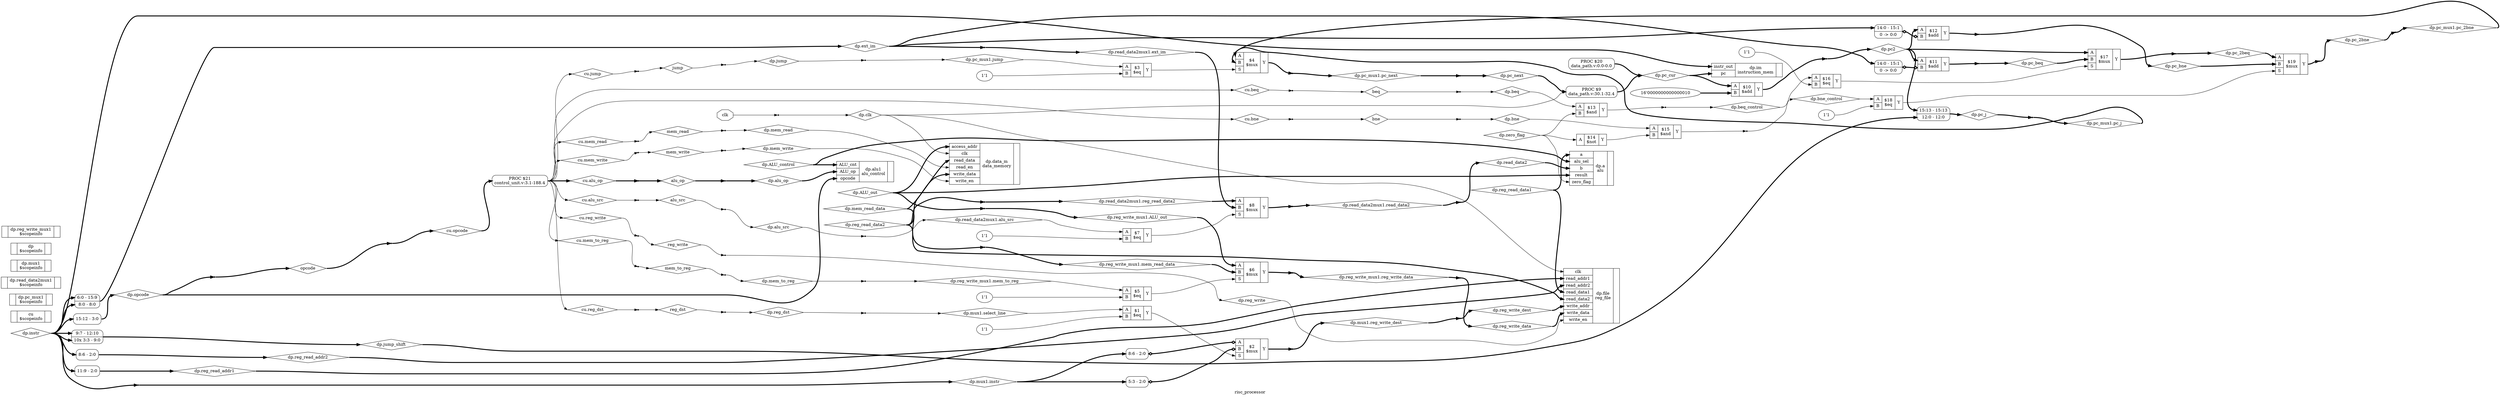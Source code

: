 digraph "risc_processor" {
label="risc_processor";
rankdir="LR";
remincross=true;
n1 [ shape=diamond, label="cu.opcode", color="black", fontcolor="black"];
n2 [ shape=diamond, label="cu.alu_op", color="black", fontcolor="black"];
n3 [ shape=diamond, label="cu.jump", color="black", fontcolor="black"];
n4 [ shape=diamond, label="cu.beq", color="black", fontcolor="black"];
n5 [ shape=diamond, label="cu.bne", color="black", fontcolor="black"];
n6 [ shape=diamond, label="cu.mem_read", color="black", fontcolor="black"];
n7 [ shape=diamond, label="cu.mem_write", color="black", fontcolor="black"];
n8 [ shape=diamond, label="cu.alu_src", color="black", fontcolor="black"];
n9 [ shape=diamond, label="cu.reg_dst", color="black", fontcolor="black"];
n10 [ shape=diamond, label="cu.mem_to_reg", color="black", fontcolor="black"];
n11 [ shape=diamond, label="cu.reg_write", color="black", fontcolor="black"];
n32 [ shape=diamond, label="dp.reg_write_mux1.mem_to_reg", color="black", fontcolor="black"];
n33 [ shape=diamond, label="dp.reg_write_mux1.mem_read_data", color="black", fontcolor="black"];
n34 [ shape=diamond, label="dp.reg_write_mux1.ALU_out", color="black", fontcolor="black"];
n35 [ shape=diamond, label="dp.reg_write_mux1.reg_write_data", color="black", fontcolor="black"];
n38 [ shape=diamond, label="dp.pc_mux1.jump", color="black", fontcolor="black"];
n39 [ shape=diamond, label="dp.pc_mux1.pc_j", color="black", fontcolor="black"];
n40 [ shape=diamond, label="dp.pc_mux1.pc_2bne", color="black", fontcolor="black"];
n41 [ shape=diamond, label="dp.pc_mux1.pc_next", color="black", fontcolor="black"];
n44 [ shape=diamond, label="dp.read_data2mux1.alu_src", color="black", fontcolor="black"];
n45 [ shape=diamond, label="dp.read_data2mux1.ext_im", color="black", fontcolor="black"];
n46 [ shape=diamond, label="dp.read_data2mux1.reg_read_data2", color="black", fontcolor="black"];
n47 [ shape=diamond, label="dp.read_data2mux1.read_data2", color="black", fontcolor="black"];
n50 [ shape=diamond, label="dp.mux1.select_line", color="black", fontcolor="black"];
n51 [ shape=diamond, label="dp.mux1.instr", color="black", fontcolor="black"];
n52 [ shape=diamond, label="dp.mux1.reg_write_dest", color="black", fontcolor="black"];
n55 [ shape=diamond, label="dp.clk", color="black", fontcolor="black"];
n56 [ shape=diamond, label="dp.jump", color="black", fontcolor="black"];
n57 [ shape=diamond, label="dp.beq", color="black", fontcolor="black"];
n58 [ shape=diamond, label="dp.mem_read", color="black", fontcolor="black"];
n59 [ shape=diamond, label="dp.mem_write", color="black", fontcolor="black"];
n60 [ shape=diamond, label="dp.alu_src", color="black", fontcolor="black"];
n61 [ shape=diamond, label="dp.reg_dst", color="black", fontcolor="black"];
n62 [ shape=diamond, label="dp.mem_to_reg", color="black", fontcolor="black"];
n63 [ shape=diamond, label="dp.reg_write", color="black", fontcolor="black"];
n64 [ shape=diamond, label="dp.bne", color="black", fontcolor="black"];
n65 [ shape=diamond, label="dp.alu_op", color="black", fontcolor="black"];
n66 [ shape=diamond, label="dp.opcode", color="black", fontcolor="black"];
n67 [ shape=diamond, label="dp.pc_cur", color="black", fontcolor="black"];
n68 [ shape=diamond, label="dp.pc_next", color="black", fontcolor="black"];
n69 [ shape=diamond, label="dp.pc2", color="black", fontcolor="black"];
n70 [ shape=diamond, label="dp.instr", color="black", fontcolor="black"];
n71 [ shape=diamond, label="dp.reg_write_dest", color="black", fontcolor="black"];
n72 [ shape=diamond, label="dp.reg_write_data", color="black", fontcolor="black"];
n73 [ shape=diamond, label="dp.reg_read_addr1", color="black", fontcolor="black"];
n74 [ shape=diamond, label="dp.reg_read_data1", color="black", fontcolor="black"];
n75 [ shape=diamond, label="dp.reg_read_addr2", color="black", fontcolor="black"];
n76 [ shape=diamond, label="dp.reg_read_data2", color="black", fontcolor="black"];
n77 [ shape=diamond, label="dp.ext_im", color="black", fontcolor="black"];
n78 [ shape=diamond, label="dp.read_data2", color="black", fontcolor="black"];
n79 [ shape=diamond, label="dp.ALU_control", color="black", fontcolor="black"];
n80 [ shape=diamond, label="dp.ALU_out", color="black", fontcolor="black"];
n81 [ shape=diamond, label="dp.zero_flag", color="black", fontcolor="black"];
n82 [ shape=diamond, label="dp.pc_j", color="black", fontcolor="black"];
n83 [ shape=diamond, label="dp.pc_beq", color="black", fontcolor="black"];
n84 [ shape=diamond, label="dp.pc_2beq", color="black", fontcolor="black"];
n85 [ shape=diamond, label="dp.pc_2bne", color="black", fontcolor="black"];
n86 [ shape=diamond, label="dp.pc_bne", color="black", fontcolor="black"];
n87 [ shape=diamond, label="dp.beq_control", color="black", fontcolor="black"];
n88 [ shape=diamond, label="dp.jump_shift", color="black", fontcolor="black"];
n89 [ shape=diamond, label="dp.mem_read_data", color="black", fontcolor="black"];
n95 [ shape=diamond, label="dp.bne_control", color="black", fontcolor="black"];
n103 [ shape=diamond, label="opcode", color="black", fontcolor="black"];
n104 [ shape=diamond, label="alu_op", color="black", fontcolor="black"];
n105 [ shape=diamond, label="reg_write", color="black", fontcolor="black"];
n106 [ shape=diamond, label="mem_to_reg", color="black", fontcolor="black"];
n107 [ shape=diamond, label="reg_dst", color="black", fontcolor="black"];
n108 [ shape=diamond, label="alu_src", color="black", fontcolor="black"];
n109 [ shape=diamond, label="mem_write", color="black", fontcolor="black"];
n110 [ shape=diamond, label="mem_read", color="black", fontcolor="black"];
n111 [ shape=diamond, label="beq", color="black", fontcolor="black"];
n112 [ shape=diamond, label="bne", color="black", fontcolor="black"];
n113 [ shape=diamond, label="jump", color="black", fontcolor="black"];
n114 [ shape=octagon, label="clk", color="black", fontcolor="black"];
c115 [ shape=record, label="{{}|cu\n$scopeinfo|{}}",  ];
c120 [ shape=record, label="{{<p116> A|<p117> B|<p118> S}|$6\n$mux|{<p119> Y}}",  ];
c121 [ shape=record, label="{{}|dp.pc_mux1\n$scopeinfo|{}}",  ];
c122 [ shape=record, label="{{<p116> A|<p117> B|<p118> S}|$4\n$mux|{<p119> Y}}",  ];
c123 [ shape=record, label="{{}|dp.read_data2mux1\n$scopeinfo|{}}",  ];
c124 [ shape=record, label="{{<p116> A|<p117> B|<p118> S}|$8\n$mux|{<p119> Y}}",  ];
c125 [ shape=record, label="{{}|dp.mux1\n$scopeinfo|{}}",  ];
c126 [ shape=record, label="{{<p116> A|<p117> B|<p118> S}|$2\n$mux|{<p119> Y}}",  ];
x0 [ shape=record, style=rounded, label="<s0> 5:3 - 2:0 ", color="black", fontcolor="black" ];
x0:e -> c126:p117:w [arrowhead=odiamond, arrowtail=odiamond, dir=both, color="black", fontcolor="black", style="setlinewidth(3)", label=""];
x1 [ shape=record, style=rounded, label="<s0> 8:6 - 2:0 ", color="black", fontcolor="black" ];
x1:e -> c126:p116:w [arrowhead=odiamond, arrowtail=odiamond, dir=both, color="black", fontcolor="black", style="setlinewidth(3)", label=""];
c127 [ shape=record, label="{{}|dp\n$scopeinfo|{}}",  ];
c130 [ shape=record, label="{{<p128> instr_out|<p129> pc}|dp.im\ninstruction_mem|{}}",  ];
v2 [ label="1'1" ];
c131 [ shape=record, label="{{<p116> A|<p117> B}|$1\n$eq|{<p119> Y}}",  ];
c139 [ shape=record, label="{{<p114> clk|<p132> read_addr1|<p133> read_addr2|<p134> read_data1|<p135> read_data2|<p136> write_addr|<p137> write_data|<p138> write_en}|dp.file\nreg_file|{}}",  ];
c142 [ shape=record, label="{{<p140> ALU_cnt|<p141> ALU_op|<p103> opcode}|dp.alu1\nalu_control|{}}",  ];
v3 [ label="1'1" ];
c143 [ shape=record, label="{{<p116> A|<p117> B}|$7\n$eq|{<p119> Y}}",  ];
c149 [ shape=record, label="{{<p144> a|<p145> alu_sel|<p146> b|<p147> result|<p148> zero_flag}|dp.a\nalu|{}}",  ];
c150 [ shape=record, label="{{<p116> A|<p117> B}|$11\n$add|{<p119> Y}}",  ];
x4 [ shape=record, style=rounded, label="<s1> 14:0 - 15:1 |0 -&gt; 0:0 ", color="black", fontcolor="black" ];
x4:e -> c150:p117:w [arrowhead=odiamond, arrowtail=odiamond, dir=both, color="black", fontcolor="black", style="setlinewidth(3)", label=""];
c151 [ shape=record, label="{{<p116> A|<p117> B}|$12\n$add|{<p119> Y}}",  ];
x5 [ shape=record, style=rounded, label="<s1> 14:0 - 15:1 |0 -&gt; 0:0 ", color="black", fontcolor="black" ];
x5:e -> c151:p117:w [arrowhead=odiamond, arrowtail=odiamond, dir=both, color="black", fontcolor="black", style="setlinewidth(3)", label=""];
c152 [ shape=record, label="{{<p116> A|<p117> B}|$13\n$and|{<p119> Y}}",  ];
c153 [ shape=record, label="{{<p116> A}|$14\n$not|{<p119> Y}}",  ];
c154 [ shape=record, label="{{<p116> A|<p117> B}|$15\n$and|{<p119> Y}}",  ];
v6 [ label="1'1" ];
c155 [ shape=record, label="{{<p116> A|<p117> B}|$16\n$eq|{<p119> Y}}",  ];
c156 [ shape=record, label="{{<p116> A|<p117> B|<p118> S}|$17\n$mux|{<p119> Y}}",  ];
v7 [ label="1'1" ];
c157 [ shape=record, label="{{<p116> A|<p117> B}|$18\n$eq|{<p119> Y}}",  ];
c158 [ shape=record, label="{{<p116> A|<p117> B|<p118> S}|$19\n$mux|{<p119> Y}}",  ];
v8 [ label="1'1" ];
c159 [ shape=record, label="{{<p116> A|<p117> B}|$3\n$eq|{<p119> Y}}",  ];
c163 [ shape=record, label="{{<p160> access_addr|<p114> clk|<p161> read_data|<p162> read_en|<p137> write_data|<p138> write_en}|dp.data_m\ndata_memory|{}}",  ];
v9 [ label="1'1" ];
c164 [ shape=record, label="{{<p116> A|<p117> B}|$5\n$eq|{<p119> Y}}",  ];
c165 [ shape=record, label="{{}|dp.reg_write_mux1\n$scopeinfo|{}}",  ];
v10 [ label="16'0000000000000010" ];
c166 [ shape=record, label="{{<p116> A|<p117> B}|$10\n$add|{<p119> Y}}",  ];
p11 [shape=box, style=rounded, label="PROC $21\ncontrol_unit.v:3.1-188.4", ];
p12 [shape=box, style=rounded, label="PROC $9\ndata_path.v:30.1-32.4", ];
p13 [shape=box, style=rounded, label="PROC $20\ndata_path.v:0.0-0.0", ];
x14 [shape=point, ];
x15 [ shape=record, style=rounded, label="<s0> 15:12 - 3:0 ", color="black", fontcolor="black" ];
x16 [ shape=record, style=rounded, label="<s0> 11:9 - 2:0 ", color="black", fontcolor="black" ];
x17 [ shape=record, style=rounded, label="<s0> 8:6 - 2:0 ", color="black", fontcolor="black" ];
x18 [ shape=record, style=rounded, label="<s1> 6:0 - 15:9 |<s0> 8:0 - 8:0 ", color="black", fontcolor="black" ];
x19 [shape=point, ];
x20 [shape=point, ];
x21 [shape=point, ];
x22 [shape=point, ];
x23 [shape=point, ];
x24 [shape=point, ];
x25 [ shape=record, style=rounded, label="<s10> 9:7 - 12:10 |<s9> 10x 3:3 - 9:0 ", color="black", fontcolor="black" ];
x26 [ shape=record, style=rounded, label="<s1> 15:13 - 15:13 |<s0> 12:0 - 12:0 ", color="black", fontcolor="black" ];
x27 [shape=point, ];
x28 [shape=point, ];
x29 [shape=point, ];
x30 [shape=point, ];
x31 [shape=point, ];
x32 [shape=point, ];
x33 [shape=point, ];
x34 [shape=point, ];
x35 [shape=point, ];
x36 [shape=point, ];
x37 [shape=point, ];
x38 [shape=point, ];
x39 [shape=point, ];
x40 [shape=point, ];
x41 [shape=point, ];
x42 [shape=point, ];
x43 [shape=point, ];
x44 [shape=point, ];
x45 [shape=point, ];
x46 [shape=point, ];
x47 [shape=point, ];
x48 [shape=point, ];
x49 [shape=point, ];
x50 [shape=point, ];
x51 [shape=point, ];
x52 [shape=point, ];
x53 [shape=point, ];
x54 [shape=point, ];
x55 [shape=point, ];
x56 [shape=point, ];
x57 [shape=point, ];
x58 [shape=point, ];
x59 [shape=point, ];
x60 [shape=point, ];
x61 [shape=point, ];
x62 [shape=point, ];
x63 [shape=point, ];
x64 [shape=point, ];
x65 [shape=point, ];
x66 [shape=point, ];
x67 [shape=point, ];
x68 [shape=point, ];
x68:e -> n1:w [color="black", fontcolor="black", style="setlinewidth(3)", label=""];
n1:e -> p11:w [color="black", fontcolor="black", style="setlinewidth(3)", label=""];
p11:e -> n10:w [color="black", fontcolor="black", label=""];
n10:e -> x66:w [color="black", fontcolor="black", label=""];
c157:p119:e -> c158:p118:w [color="black", fontcolor="black", label=""];
c158:p119:e -> x24:w [color="black", fontcolor="black", style="setlinewidth(3)", label=""];
x28:e -> n103:w [color="black", fontcolor="black", style="setlinewidth(3)", label=""];
n103:e -> x68:w [color="black", fontcolor="black", style="setlinewidth(3)", label=""];
x65:e -> n104:w [color="black", fontcolor="black", style="setlinewidth(3)", label=""];
n104:e -> x29:w [color="black", fontcolor="black", style="setlinewidth(3)", label=""];
x58:e -> n105:w [color="black", fontcolor="black", label=""];
n105:e -> x27:w [color="black", fontcolor="black", label=""];
x66:e -> n106:w [color="black", fontcolor="black", label=""];
n106:e -> x30:w [color="black", fontcolor="black", label=""];
x67:e -> n107:w [color="black", fontcolor="black", label=""];
n107:e -> x31:w [color="black", fontcolor="black", label=""];
x59:e -> n108:w [color="black", fontcolor="black", label=""];
n108:e -> x32:w [color="black", fontcolor="black", label=""];
x60:e -> n109:w [color="black", fontcolor="black", label=""];
n109:e -> x33:w [color="black", fontcolor="black", label=""];
p11:e -> n11:w [color="black", fontcolor="black", label=""];
n11:e -> x58:w [color="black", fontcolor="black", label=""];
x61:e -> n110:w [color="black", fontcolor="black", label=""];
n110:e -> x34:w [color="black", fontcolor="black", label=""];
x62:e -> n111:w [color="black", fontcolor="black", label=""];
n111:e -> x36:w [color="black", fontcolor="black", label=""];
x63:e -> n112:w [color="black", fontcolor="black", label=""];
n112:e -> x35:w [color="black", fontcolor="black", label=""];
x64:e -> n113:w [color="black", fontcolor="black", label=""];
n113:e -> x37:w [color="black", fontcolor="black", label=""];
n114:e -> x38:w [color="black", fontcolor="black", label=""];
p11:e -> n2:w [color="black", fontcolor="black", style="setlinewidth(3)", label=""];
n2:e -> x65:w [color="black", fontcolor="black", style="setlinewidth(3)", label=""];
p11:e -> n3:w [color="black", fontcolor="black", label=""];
n3:e -> x64:w [color="black", fontcolor="black", label=""];
x57:e -> n32:w [color="black", fontcolor="black", label=""];
n32:e -> c164:p116:w [color="black", fontcolor="black", label=""];
x56:e -> n33:w [color="black", fontcolor="black", style="setlinewidth(3)", label=""];
n33:e -> c120:p117:w [color="black", fontcolor="black", style="setlinewidth(3)", label=""];
x55:e -> n34:w [color="black", fontcolor="black", style="setlinewidth(3)", label=""];
n34:e -> c120:p116:w [color="black", fontcolor="black", style="setlinewidth(3)", label=""];
x53:e -> n35:w [color="black", fontcolor="black", style="setlinewidth(3)", label=""];
n35:e -> x54:w [color="black", fontcolor="black", style="setlinewidth(3)", label=""];
c164:p119:e -> c120:p118:w [color="black", fontcolor="black", label=""];
c120:p119:e -> x53:w [color="black", fontcolor="black", style="setlinewidth(3)", label=""];
x52:e -> n38:w [color="black", fontcolor="black", label=""];
n38:e -> c159:p116:w [color="black", fontcolor="black", label=""];
x51:e -> n39:w [color="black", fontcolor="black", style="setlinewidth(3)", label=""];
n39:e -> c122:p117:w [color="black", fontcolor="black", style="setlinewidth(3)", label=""];
p11:e -> n4:w [color="black", fontcolor="black", label=""];
n4:e -> x62:w [color="black", fontcolor="black", label=""];
x50:e -> n40:w [color="black", fontcolor="black", style="setlinewidth(3)", label=""];
n40:e -> c122:p116:w [color="black", fontcolor="black", style="setlinewidth(3)", label=""];
x48:e -> n41:w [color="black", fontcolor="black", style="setlinewidth(3)", label=""];
n41:e -> x49:w [color="black", fontcolor="black", style="setlinewidth(3)", label=""];
c159:p119:e -> c122:p118:w [color="black", fontcolor="black", label=""];
c122:p119:e -> x48:w [color="black", fontcolor="black", style="setlinewidth(3)", label=""];
x47:e -> n44:w [color="black", fontcolor="black", label=""];
n44:e -> c143:p116:w [color="black", fontcolor="black", label=""];
x46:e -> n45:w [color="black", fontcolor="black", style="setlinewidth(3)", label=""];
n45:e -> c124:p117:w [color="black", fontcolor="black", style="setlinewidth(3)", label=""];
x45:e -> n46:w [color="black", fontcolor="black", style="setlinewidth(3)", label=""];
n46:e -> c124:p116:w [color="black", fontcolor="black", style="setlinewidth(3)", label=""];
x43:e -> n47:w [color="black", fontcolor="black", style="setlinewidth(3)", label=""];
n47:e -> x44:w [color="black", fontcolor="black", style="setlinewidth(3)", label=""];
c143:p119:e -> c124:p118:w [color="black", fontcolor="black", label=""];
c124:p119:e -> x43:w [color="black", fontcolor="black", style="setlinewidth(3)", label=""];
p11:e -> n5:w [color="black", fontcolor="black", label=""];
n5:e -> x63:w [color="black", fontcolor="black", label=""];
x42:e -> n50:w [color="black", fontcolor="black", label=""];
n50:e -> c131:p116:w [color="black", fontcolor="black", label=""];
x41:e -> n51:w [color="black", fontcolor="black", style="setlinewidth(3)", label=""];
n51:e -> x0:s0:w [color="black", fontcolor="black", style="setlinewidth(3)", label=""];
n51:e -> x1:s0:w [color="black", fontcolor="black", style="setlinewidth(3)", label=""];
x39:e -> n52:w [color="black", fontcolor="black", style="setlinewidth(3)", label=""];
n52:e -> x40:w [color="black", fontcolor="black", style="setlinewidth(3)", label=""];
c131:p119:e -> c126:p118:w [color="black", fontcolor="black", label=""];
c126:p119:e -> x39:w [color="black", fontcolor="black", style="setlinewidth(3)", label=""];
x38:e -> n55:w [color="black", fontcolor="black", label=""];
n55:e -> c139:p114:w [color="black", fontcolor="black", label=""];
n55:e -> c163:p114:w [color="black", fontcolor="black", label=""];
n55:e -> p12:w [color="black", fontcolor="black", label=""];
x37:e -> n56:w [color="black", fontcolor="black", label=""];
n56:e -> x52:w [color="black", fontcolor="black", label=""];
x36:e -> n57:w [color="black", fontcolor="black", label=""];
n57:e -> c152:p116:w [color="black", fontcolor="black", label=""];
x34:e -> n58:w [color="black", fontcolor="black", label=""];
n58:e -> c163:p162:w [color="black", fontcolor="black", label=""];
x33:e -> n59:w [color="black", fontcolor="black", label=""];
n59:e -> c163:p138:w [color="black", fontcolor="black", label=""];
p11:e -> n6:w [color="black", fontcolor="black", label=""];
n6:e -> x61:w [color="black", fontcolor="black", label=""];
x32:e -> n60:w [color="black", fontcolor="black", label=""];
n60:e -> x47:w [color="black", fontcolor="black", label=""];
x31:e -> n61:w [color="black", fontcolor="black", label=""];
n61:e -> x42:w [color="black", fontcolor="black", label=""];
x30:e -> n62:w [color="black", fontcolor="black", label=""];
n62:e -> x57:w [color="black", fontcolor="black", label=""];
x27:e -> n63:w [color="black", fontcolor="black", label=""];
n63:e -> c139:p138:w [color="black", fontcolor="black", label=""];
x35:e -> n64:w [color="black", fontcolor="black", label=""];
n64:e -> c154:p116:w [color="black", fontcolor="black", label=""];
x29:e -> n65:w [color="black", fontcolor="black", style="setlinewidth(3)", label=""];
n65:e -> c142:p141:w [color="black", fontcolor="black", style="setlinewidth(3)", label=""];
x15:e -> n66:w [color="black", fontcolor="black", style="setlinewidth(3)", label=""];
n66:e -> c142:p103:w [color="black", fontcolor="black", style="setlinewidth(3)", label=""];
n66:e -> x28:w [color="black", fontcolor="black", style="setlinewidth(3)", label=""];
p12:e -> n67:w [color="black", fontcolor="black", style="setlinewidth(3)", label=""];
p13:e -> n67:w [color="black", fontcolor="black", style="setlinewidth(3)", label=""];
n67:e -> c130:p129:w [color="black", fontcolor="black", style="setlinewidth(3)", label=""];
n67:e -> c166:p116:w [color="black", fontcolor="black", style="setlinewidth(3)", label=""];
x49:e -> n68:w [color="black", fontcolor="black", style="setlinewidth(3)", label=""];
n68:e -> p12:w [color="black", fontcolor="black", style="setlinewidth(3)", label=""];
x14:e -> n69:w [color="black", fontcolor="black", style="setlinewidth(3)", label=""];
n69:e -> c150:p116:w [color="black", fontcolor="black", style="setlinewidth(3)", label=""];
n69:e -> c151:p116:w [color="black", fontcolor="black", style="setlinewidth(3)", label=""];
n69:e -> c156:p116:w [color="black", fontcolor="black", style="setlinewidth(3)", label=""];
n69:e -> x26:s1:w [color="black", fontcolor="black", style="setlinewidth(3)", label=""];
p11:e -> n7:w [color="black", fontcolor="black", label=""];
n7:e -> x60:w [color="black", fontcolor="black", label=""];
n70:e -> c130:p128:w [color="black", fontcolor="black", style="setlinewidth(3)", label=""];
n70:e -> x15:s0:w [color="black", fontcolor="black", style="setlinewidth(3)", label=""];
n70:e -> x16:s0:w [color="black", fontcolor="black", style="setlinewidth(3)", label=""];
n70:e -> x17:s0:w [color="black", fontcolor="black", style="setlinewidth(3)", label=""];
n70:e -> x18:s0:w [color="black", fontcolor="black", style="setlinewidth(3)", label=""];
n70:e -> x18:s1:w [color="black", fontcolor="black", style="setlinewidth(3)", label=""];
n70:e -> x25:s10:w [color="black", fontcolor="black", style="setlinewidth(3)", label=""];
n70:e -> x25:s9:w [color="black", fontcolor="black", style="setlinewidth(3)", label=""];
n70:e -> x41:w [color="black", fontcolor="black", style="setlinewidth(3)", label=""];
x40:e -> n71:w [color="black", fontcolor="black", style="setlinewidth(3)", label=""];
n71:e -> c139:p136:w [color="black", fontcolor="black", style="setlinewidth(3)", label=""];
x54:e -> n72:w [color="black", fontcolor="black", style="setlinewidth(3)", label=""];
n72:e -> c139:p137:w [color="black", fontcolor="black", style="setlinewidth(3)", label=""];
x16:e -> n73:w [color="black", fontcolor="black", style="setlinewidth(3)", label=""];
n73:e -> c139:p132:w [color="black", fontcolor="black", style="setlinewidth(3)", label=""];
n74:e -> c139:p134:w [color="black", fontcolor="black", style="setlinewidth(3)", label=""];
n74:e -> c149:p144:w [color="black", fontcolor="black", style="setlinewidth(3)", label=""];
x17:e -> n75:w [color="black", fontcolor="black", style="setlinewidth(3)", label=""];
n75:e -> c139:p133:w [color="black", fontcolor="black", style="setlinewidth(3)", label=""];
n76:e -> c139:p135:w [color="black", fontcolor="black", style="setlinewidth(3)", label=""];
n76:e -> c163:p137:w [color="black", fontcolor="black", style="setlinewidth(3)", label=""];
n76:e -> x45:w [color="black", fontcolor="black", style="setlinewidth(3)", label=""];
x18:e -> n77:w [color="black", fontcolor="black", style="setlinewidth(3)", label=""];
n77:e -> x46:w [color="black", fontcolor="black", style="setlinewidth(3)", label=""];
n77:e -> x4:s1:w [color="black", fontcolor="black", style="setlinewidth(3)", label=""];
n77:e -> x5:s1:w [color="black", fontcolor="black", style="setlinewidth(3)", label=""];
x44:e -> n78:w [color="black", fontcolor="black", style="setlinewidth(3)", label=""];
n78:e -> c149:p146:w [color="black", fontcolor="black", style="setlinewidth(3)", label=""];
n79:e -> c142:p140:w [color="black", fontcolor="black", style="setlinewidth(3)", label=""];
n79:e -> c149:p145:w [color="black", fontcolor="black", style="setlinewidth(3)", label=""];
p11:e -> n8:w [color="black", fontcolor="black", label=""];
n8:e -> x59:w [color="black", fontcolor="black", label=""];
n80:e -> c149:p147:w [color="black", fontcolor="black", style="setlinewidth(3)", label=""];
n80:e -> c163:p160:w [color="black", fontcolor="black", style="setlinewidth(3)", label=""];
n80:e -> x55:w [color="black", fontcolor="black", style="setlinewidth(3)", label=""];
n81:e -> c149:p148:w [color="black", fontcolor="black", label=""];
n81:e -> c152:p117:w [color="black", fontcolor="black", label=""];
n81:e -> c153:p116:w [color="black", fontcolor="black", label=""];
x26:e -> n82:w [color="black", fontcolor="black", style="setlinewidth(3)", label=""];
n82:e -> x51:w [color="black", fontcolor="black", style="setlinewidth(3)", label=""];
x19:e -> n83:w [color="black", fontcolor="black", style="setlinewidth(3)", label=""];
n83:e -> c156:p117:w [color="black", fontcolor="black", style="setlinewidth(3)", label=""];
x23:e -> n84:w [color="black", fontcolor="black", style="setlinewidth(3)", label=""];
n84:e -> c158:p116:w [color="black", fontcolor="black", style="setlinewidth(3)", label=""];
x24:e -> n85:w [color="black", fontcolor="black", style="setlinewidth(3)", label=""];
n85:e -> x50:w [color="black", fontcolor="black", style="setlinewidth(3)", label=""];
x20:e -> n86:w [color="black", fontcolor="black", style="setlinewidth(3)", label=""];
n86:e -> c158:p117:w [color="black", fontcolor="black", style="setlinewidth(3)", label=""];
x21:e -> n87:w [color="black", fontcolor="black", label=""];
n87:e -> c155:p116:w [color="black", fontcolor="black", label=""];
x25:e -> n88:w [color="black", fontcolor="black", style="setlinewidth(3)", label=""];
n88:e -> x26:s0:w [color="black", fontcolor="black", style="setlinewidth(3)", label=""];
n89:e -> c163:p161:w [color="black", fontcolor="black", style="setlinewidth(3)", label=""];
n89:e -> x56:w [color="black", fontcolor="black", style="setlinewidth(3)", label=""];
p11:e -> n9:w [color="black", fontcolor="black", label=""];
n9:e -> x67:w [color="black", fontcolor="black", label=""];
c166:p119:e -> x14:w [color="black", fontcolor="black", style="setlinewidth(3)", label=""];
c150:p119:e -> x19:w [color="black", fontcolor="black", style="setlinewidth(3)", label=""];
c151:p119:e -> x20:w [color="black", fontcolor="black", style="setlinewidth(3)", label=""];
c152:p119:e -> x21:w [color="black", fontcolor="black", label=""];
x22:e -> n95:w [color="black", fontcolor="black", label=""];
n95:e -> c157:p116:w [color="black", fontcolor="black", label=""];
c153:p119:e -> c154:p117:w [color="black", fontcolor="black", label=""];
c154:p119:e -> x22:w [color="black", fontcolor="black", label=""];
c155:p119:e -> c156:p118:w [color="black", fontcolor="black", label=""];
c156:p119:e -> x23:w [color="black", fontcolor="black", style="setlinewidth(3)", label=""];
v10:e -> c166:p117:w [color="black", fontcolor="black", style="setlinewidth(3)", label=""];
v2:e -> c131:p117:w [color="black", fontcolor="black", label=""];
v3:e -> c143:p117:w [color="black", fontcolor="black", label=""];
v6:e -> c155:p117:w [color="black", fontcolor="black", label=""];
v7:e -> c157:p117:w [color="black", fontcolor="black", label=""];
v8:e -> c159:p117:w [color="black", fontcolor="black", label=""];
v9:e -> c164:p117:w [color="black", fontcolor="black", label=""];
}
